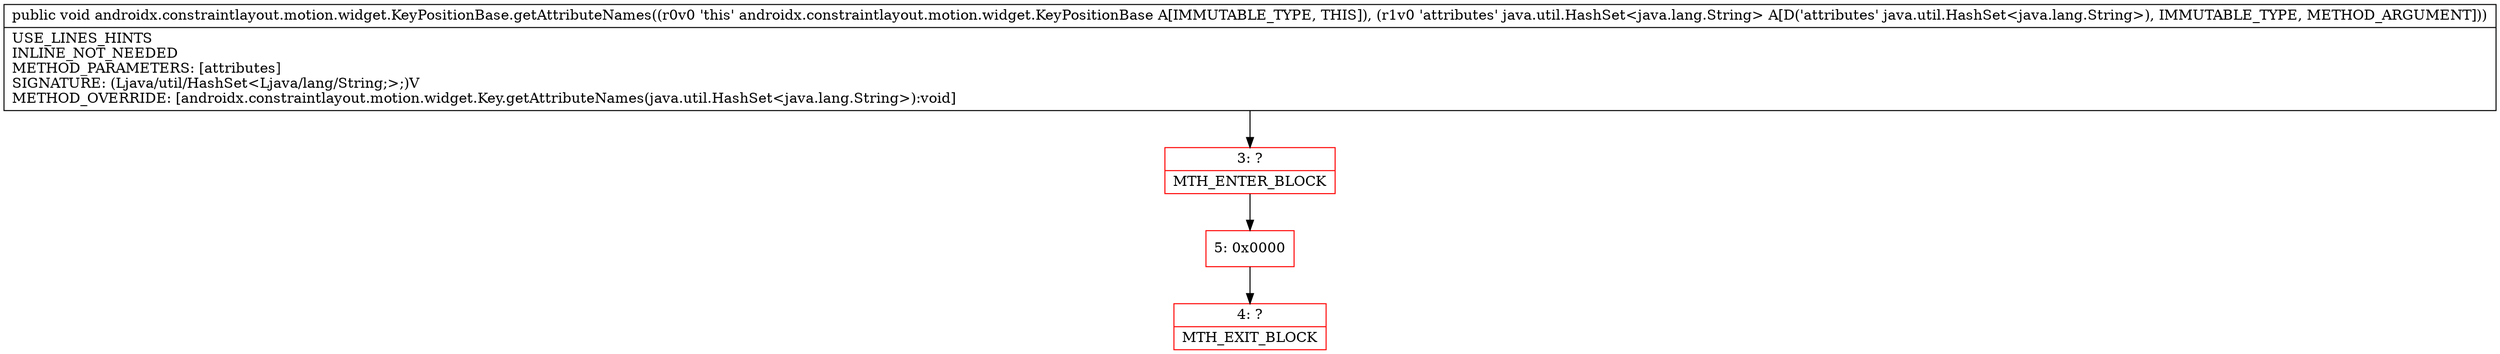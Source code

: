 digraph "CFG forandroidx.constraintlayout.motion.widget.KeyPositionBase.getAttributeNames(Ljava\/util\/HashSet;)V" {
subgraph cluster_Region_889568460 {
label = "R(0)";
node [shape=record,color=blue];
}
Node_3 [shape=record,color=red,label="{3\:\ ?|MTH_ENTER_BLOCK\l}"];
Node_5 [shape=record,color=red,label="{5\:\ 0x0000}"];
Node_4 [shape=record,color=red,label="{4\:\ ?|MTH_EXIT_BLOCK\l}"];
MethodNode[shape=record,label="{public void androidx.constraintlayout.motion.widget.KeyPositionBase.getAttributeNames((r0v0 'this' androidx.constraintlayout.motion.widget.KeyPositionBase A[IMMUTABLE_TYPE, THIS]), (r1v0 'attributes' java.util.HashSet\<java.lang.String\> A[D('attributes' java.util.HashSet\<java.lang.String\>), IMMUTABLE_TYPE, METHOD_ARGUMENT]))  | USE_LINES_HINTS\lINLINE_NOT_NEEDED\lMETHOD_PARAMETERS: [attributes]\lSIGNATURE: (Ljava\/util\/HashSet\<Ljava\/lang\/String;\>;)V\lMETHOD_OVERRIDE: [androidx.constraintlayout.motion.widget.Key.getAttributeNames(java.util.HashSet\<java.lang.String\>):void]\l}"];
MethodNode -> Node_3;Node_3 -> Node_5;
Node_5 -> Node_4;
}

